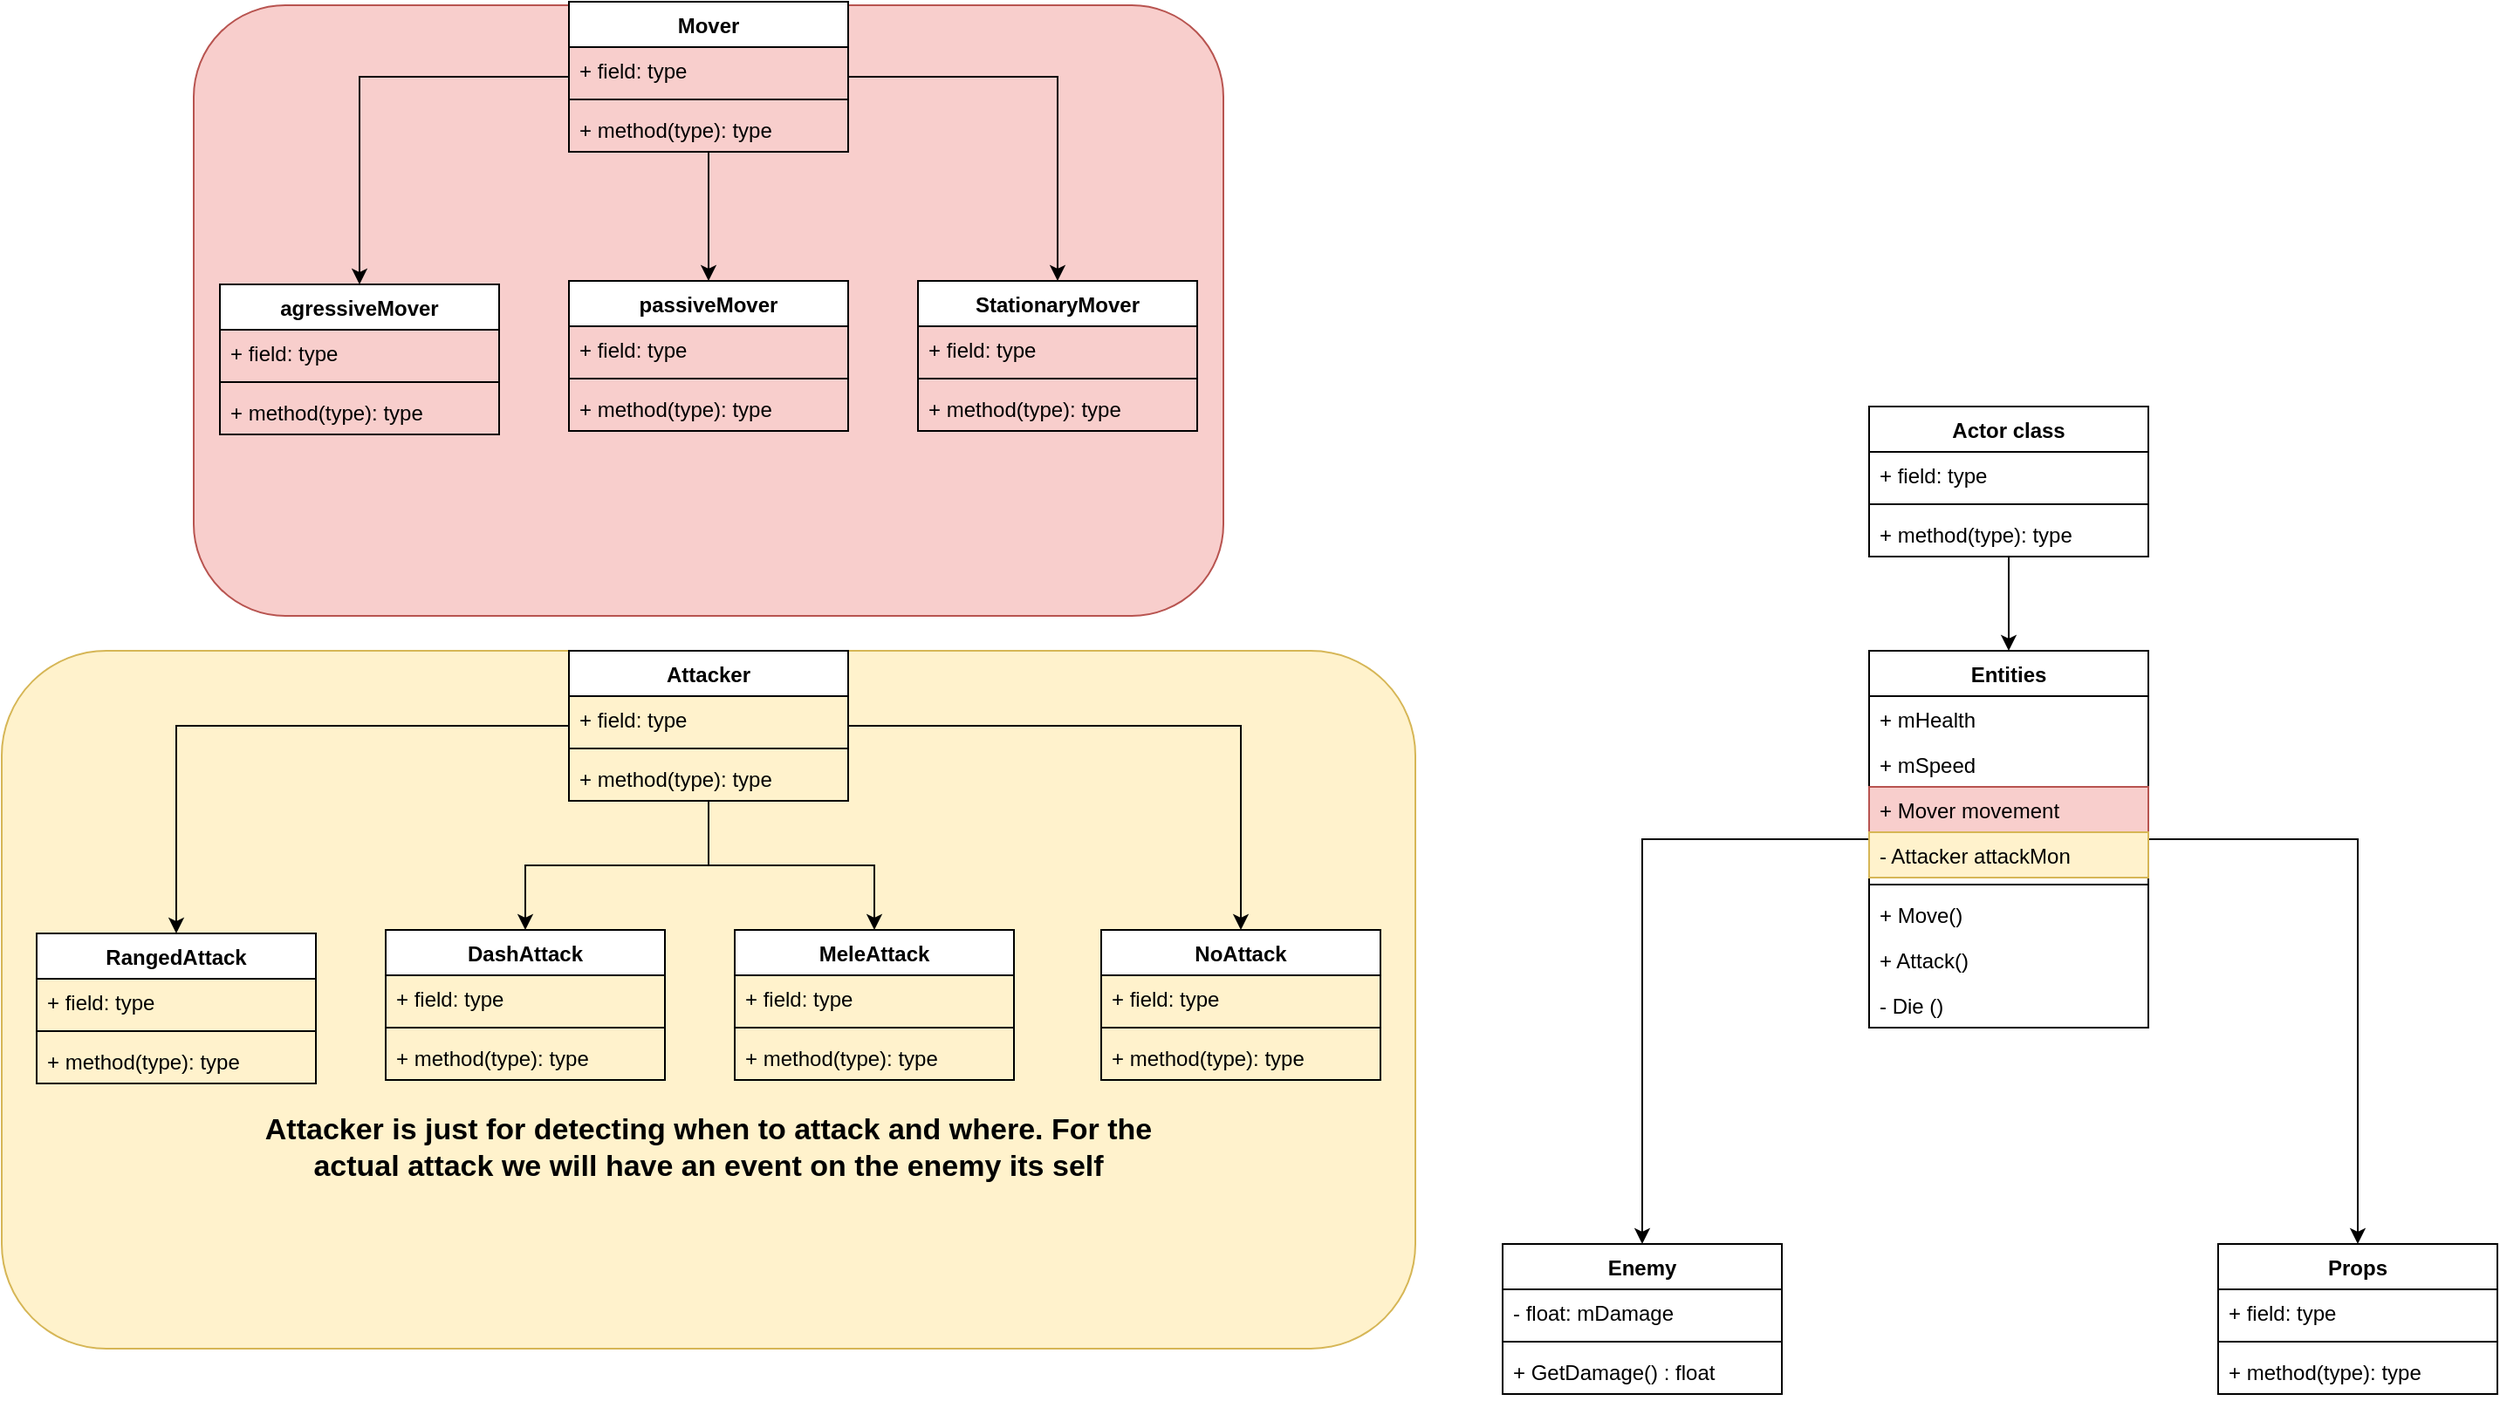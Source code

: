 <mxfile version="20.6.2" type="device"><diagram id="opwUJ6hhT9iII5nP8i8d" name="Page-1"><mxGraphModel dx="2568" dy="962" grid="1" gridSize="10" guides="1" tooltips="1" connect="1" arrows="1" fold="1" page="1" pageScale="1" pageWidth="850" pageHeight="1100" math="0" shadow="0"><root><mxCell id="0"/><mxCell id="1" parent="0"/><mxCell id="Vk1kf5_9z1aJ8_TnA2Q7-79" value="" style="rounded=1;whiteSpace=wrap;html=1;fillColor=#f8cecc;strokeColor=#b85450;" vertex="1" parent="1"><mxGeometry x="-510" y="220" width="590" height="350" as="geometry"/></mxCell><mxCell id="Vk1kf5_9z1aJ8_TnA2Q7-70" value="" style="rounded=1;whiteSpace=wrap;html=1;fillColor=#fff2cc;strokeColor=#d6b656;" vertex="1" parent="1"><mxGeometry x="-620" y="590" width="810" height="400" as="geometry"/></mxCell><mxCell id="Vk1kf5_9z1aJ8_TnA2Q7-1" value="Enemy" style="swimlane;fontStyle=1;align=center;verticalAlign=top;childLayout=stackLayout;horizontal=1;startSize=26;horizontalStack=0;resizeParent=1;resizeParentMax=0;resizeLast=0;collapsible=1;marginBottom=0;" vertex="1" parent="1"><mxGeometry x="240" y="930" width="160" height="86" as="geometry"/></mxCell><mxCell id="Vk1kf5_9z1aJ8_TnA2Q7-2" value="- float: mDamage" style="text;strokeColor=none;fillColor=none;align=left;verticalAlign=top;spacingLeft=4;spacingRight=4;overflow=hidden;rotatable=0;points=[[0,0.5],[1,0.5]];portConstraint=eastwest;" vertex="1" parent="Vk1kf5_9z1aJ8_TnA2Q7-1"><mxGeometry y="26" width="160" height="26" as="geometry"/></mxCell><mxCell id="Vk1kf5_9z1aJ8_TnA2Q7-3" value="" style="line;strokeWidth=1;fillColor=none;align=left;verticalAlign=middle;spacingTop=-1;spacingLeft=3;spacingRight=3;rotatable=0;labelPosition=right;points=[];portConstraint=eastwest;strokeColor=inherit;" vertex="1" parent="Vk1kf5_9z1aJ8_TnA2Q7-1"><mxGeometry y="52" width="160" height="8" as="geometry"/></mxCell><mxCell id="Vk1kf5_9z1aJ8_TnA2Q7-4" value="+ GetDamage() : float" style="text;strokeColor=none;fillColor=none;align=left;verticalAlign=top;spacingLeft=4;spacingRight=4;overflow=hidden;rotatable=0;points=[[0,0.5],[1,0.5]];portConstraint=eastwest;" vertex="1" parent="Vk1kf5_9z1aJ8_TnA2Q7-1"><mxGeometry y="60" width="160" height="26" as="geometry"/></mxCell><mxCell id="Vk1kf5_9z1aJ8_TnA2Q7-13" style="edgeStyle=orthogonalEdgeStyle;rounded=0;orthogonalLoop=1;jettySize=auto;html=1;" edge="1" parent="1" source="Vk1kf5_9z1aJ8_TnA2Q7-5" target="Vk1kf5_9z1aJ8_TnA2Q7-1"><mxGeometry relative="1" as="geometry"/></mxCell><mxCell id="Vk1kf5_9z1aJ8_TnA2Q7-15" style="edgeStyle=orthogonalEdgeStyle;rounded=0;orthogonalLoop=1;jettySize=auto;html=1;" edge="1" parent="1" source="Vk1kf5_9z1aJ8_TnA2Q7-5" target="Vk1kf5_9z1aJ8_TnA2Q7-9"><mxGeometry relative="1" as="geometry"/></mxCell><mxCell id="Vk1kf5_9z1aJ8_TnA2Q7-5" value="Entities" style="swimlane;fontStyle=1;align=center;verticalAlign=top;childLayout=stackLayout;horizontal=1;startSize=26;horizontalStack=0;resizeParent=1;resizeParentMax=0;resizeLast=0;collapsible=1;marginBottom=0;" vertex="1" parent="1"><mxGeometry x="450" y="590" width="160" height="216" as="geometry"/></mxCell><mxCell id="Vk1kf5_9z1aJ8_TnA2Q7-6" value="+ mHealth" style="text;strokeColor=none;fillColor=none;align=left;verticalAlign=top;spacingLeft=4;spacingRight=4;overflow=hidden;rotatable=0;points=[[0,0.5],[1,0.5]];portConstraint=eastwest;" vertex="1" parent="Vk1kf5_9z1aJ8_TnA2Q7-5"><mxGeometry y="26" width="160" height="26" as="geometry"/></mxCell><mxCell id="Vk1kf5_9z1aJ8_TnA2Q7-16" value="+ mSpeed" style="text;strokeColor=none;fillColor=none;align=left;verticalAlign=top;spacingLeft=4;spacingRight=4;overflow=hidden;rotatable=0;points=[[0,0.5],[1,0.5]];portConstraint=eastwest;" vertex="1" parent="Vk1kf5_9z1aJ8_TnA2Q7-5"><mxGeometry y="52" width="160" height="26" as="geometry"/></mxCell><mxCell id="Vk1kf5_9z1aJ8_TnA2Q7-49" value="+ Mover movement" style="text;strokeColor=#b85450;fillColor=#f8cecc;align=left;verticalAlign=top;spacingLeft=4;spacingRight=4;overflow=hidden;rotatable=0;points=[[0,0.5],[1,0.5]];portConstraint=eastwest;" vertex="1" parent="Vk1kf5_9z1aJ8_TnA2Q7-5"><mxGeometry y="78" width="160" height="26" as="geometry"/></mxCell><mxCell id="Vk1kf5_9z1aJ8_TnA2Q7-78" value="- Attacker attackMon" style="text;strokeColor=#d6b656;fillColor=#fff2cc;align=left;verticalAlign=top;spacingLeft=4;spacingRight=4;overflow=hidden;rotatable=0;points=[[0,0.5],[1,0.5]];portConstraint=eastwest;" vertex="1" parent="Vk1kf5_9z1aJ8_TnA2Q7-5"><mxGeometry y="104" width="160" height="26" as="geometry"/></mxCell><mxCell id="Vk1kf5_9z1aJ8_TnA2Q7-7" value="" style="line;strokeWidth=1;fillColor=none;align=left;verticalAlign=middle;spacingTop=-1;spacingLeft=3;spacingRight=3;rotatable=0;labelPosition=right;points=[];portConstraint=eastwest;strokeColor=inherit;" vertex="1" parent="Vk1kf5_9z1aJ8_TnA2Q7-5"><mxGeometry y="130" width="160" height="8" as="geometry"/></mxCell><mxCell id="Vk1kf5_9z1aJ8_TnA2Q7-8" value="+ Move()" style="text;strokeColor=none;fillColor=none;align=left;verticalAlign=top;spacingLeft=4;spacingRight=4;overflow=hidden;rotatable=0;points=[[0,0.5],[1,0.5]];portConstraint=eastwest;" vertex="1" parent="Vk1kf5_9z1aJ8_TnA2Q7-5"><mxGeometry y="138" width="160" height="26" as="geometry"/></mxCell><mxCell id="Vk1kf5_9z1aJ8_TnA2Q7-80" value="+ Attack()" style="text;strokeColor=none;fillColor=none;align=left;verticalAlign=top;spacingLeft=4;spacingRight=4;overflow=hidden;rotatable=0;points=[[0,0.5],[1,0.5]];portConstraint=eastwest;" vertex="1" parent="Vk1kf5_9z1aJ8_TnA2Q7-5"><mxGeometry y="164" width="160" height="26" as="geometry"/></mxCell><mxCell id="Vk1kf5_9z1aJ8_TnA2Q7-82" value="- Die ()" style="text;strokeColor=none;fillColor=none;align=left;verticalAlign=top;spacingLeft=4;spacingRight=4;overflow=hidden;rotatable=0;points=[[0,0.5],[1,0.5]];portConstraint=eastwest;" vertex="1" parent="Vk1kf5_9z1aJ8_TnA2Q7-5"><mxGeometry y="190" width="160" height="26" as="geometry"/></mxCell><mxCell id="Vk1kf5_9z1aJ8_TnA2Q7-9" value="Props" style="swimlane;fontStyle=1;align=center;verticalAlign=top;childLayout=stackLayout;horizontal=1;startSize=26;horizontalStack=0;resizeParent=1;resizeParentMax=0;resizeLast=0;collapsible=1;marginBottom=0;" vertex="1" parent="1"><mxGeometry x="650" y="930" width="160" height="86" as="geometry"/></mxCell><mxCell id="Vk1kf5_9z1aJ8_TnA2Q7-10" value="+ field: type" style="text;strokeColor=none;fillColor=none;align=left;verticalAlign=top;spacingLeft=4;spacingRight=4;overflow=hidden;rotatable=0;points=[[0,0.5],[1,0.5]];portConstraint=eastwest;" vertex="1" parent="Vk1kf5_9z1aJ8_TnA2Q7-9"><mxGeometry y="26" width="160" height="26" as="geometry"/></mxCell><mxCell id="Vk1kf5_9z1aJ8_TnA2Q7-11" value="" style="line;strokeWidth=1;fillColor=none;align=left;verticalAlign=middle;spacingTop=-1;spacingLeft=3;spacingRight=3;rotatable=0;labelPosition=right;points=[];portConstraint=eastwest;strokeColor=inherit;" vertex="1" parent="Vk1kf5_9z1aJ8_TnA2Q7-9"><mxGeometry y="52" width="160" height="8" as="geometry"/></mxCell><mxCell id="Vk1kf5_9z1aJ8_TnA2Q7-12" value="+ method(type): type" style="text;strokeColor=none;fillColor=none;align=left;verticalAlign=top;spacingLeft=4;spacingRight=4;overflow=hidden;rotatable=0;points=[[0,0.5],[1,0.5]];portConstraint=eastwest;" vertex="1" parent="Vk1kf5_9z1aJ8_TnA2Q7-9"><mxGeometry y="60" width="160" height="26" as="geometry"/></mxCell><mxCell id="Vk1kf5_9z1aJ8_TnA2Q7-21" style="edgeStyle=orthogonalEdgeStyle;rounded=0;orthogonalLoop=1;jettySize=auto;html=1;" edge="1" parent="1" source="Vk1kf5_9z1aJ8_TnA2Q7-17" target="Vk1kf5_9z1aJ8_TnA2Q7-5"><mxGeometry relative="1" as="geometry"/></mxCell><mxCell id="Vk1kf5_9z1aJ8_TnA2Q7-17" value="Actor class&#10;" style="swimlane;fontStyle=1;align=center;verticalAlign=top;childLayout=stackLayout;horizontal=1;startSize=26;horizontalStack=0;resizeParent=1;resizeParentMax=0;resizeLast=0;collapsible=1;marginBottom=0;" vertex="1" parent="1"><mxGeometry x="450" y="450" width="160" height="86" as="geometry"/></mxCell><mxCell id="Vk1kf5_9z1aJ8_TnA2Q7-18" value="+ field: type" style="text;strokeColor=none;fillColor=none;align=left;verticalAlign=top;spacingLeft=4;spacingRight=4;overflow=hidden;rotatable=0;points=[[0,0.5],[1,0.5]];portConstraint=eastwest;" vertex="1" parent="Vk1kf5_9z1aJ8_TnA2Q7-17"><mxGeometry y="26" width="160" height="26" as="geometry"/></mxCell><mxCell id="Vk1kf5_9z1aJ8_TnA2Q7-19" value="" style="line;strokeWidth=1;fillColor=none;align=left;verticalAlign=middle;spacingTop=-1;spacingLeft=3;spacingRight=3;rotatable=0;labelPosition=right;points=[];portConstraint=eastwest;strokeColor=inherit;" vertex="1" parent="Vk1kf5_9z1aJ8_TnA2Q7-17"><mxGeometry y="52" width="160" height="8" as="geometry"/></mxCell><mxCell id="Vk1kf5_9z1aJ8_TnA2Q7-20" value="+ method(type): type" style="text;strokeColor=none;fillColor=none;align=left;verticalAlign=top;spacingLeft=4;spacingRight=4;overflow=hidden;rotatable=0;points=[[0,0.5],[1,0.5]];portConstraint=eastwest;" vertex="1" parent="Vk1kf5_9z1aJ8_TnA2Q7-17"><mxGeometry y="60" width="160" height="26" as="geometry"/></mxCell><mxCell id="Vk1kf5_9z1aJ8_TnA2Q7-22" value="agressiveMover" style="swimlane;fontStyle=1;align=center;verticalAlign=top;childLayout=stackLayout;horizontal=1;startSize=26;horizontalStack=0;resizeParent=1;resizeParentMax=0;resizeLast=0;collapsible=1;marginBottom=0;" vertex="1" parent="1"><mxGeometry x="-495" y="380" width="160" height="86" as="geometry"/></mxCell><mxCell id="Vk1kf5_9z1aJ8_TnA2Q7-23" value="+ field: type" style="text;strokeColor=none;fillColor=none;align=left;verticalAlign=top;spacingLeft=4;spacingRight=4;overflow=hidden;rotatable=0;points=[[0,0.5],[1,0.5]];portConstraint=eastwest;" vertex="1" parent="Vk1kf5_9z1aJ8_TnA2Q7-22"><mxGeometry y="26" width="160" height="26" as="geometry"/></mxCell><mxCell id="Vk1kf5_9z1aJ8_TnA2Q7-24" value="" style="line;strokeWidth=1;fillColor=none;align=left;verticalAlign=middle;spacingTop=-1;spacingLeft=3;spacingRight=3;rotatable=0;labelPosition=right;points=[];portConstraint=eastwest;strokeColor=inherit;" vertex="1" parent="Vk1kf5_9z1aJ8_TnA2Q7-22"><mxGeometry y="52" width="160" height="8" as="geometry"/></mxCell><mxCell id="Vk1kf5_9z1aJ8_TnA2Q7-25" value="+ method(type): type" style="text;strokeColor=none;fillColor=none;align=left;verticalAlign=top;spacingLeft=4;spacingRight=4;overflow=hidden;rotatable=0;points=[[0,0.5],[1,0.5]];portConstraint=eastwest;" vertex="1" parent="Vk1kf5_9z1aJ8_TnA2Q7-22"><mxGeometry y="60" width="160" height="26" as="geometry"/></mxCell><mxCell id="Vk1kf5_9z1aJ8_TnA2Q7-26" value="passiveMover" style="swimlane;fontStyle=1;align=center;verticalAlign=top;childLayout=stackLayout;horizontal=1;startSize=26;horizontalStack=0;resizeParent=1;resizeParentMax=0;resizeLast=0;collapsible=1;marginBottom=0;" vertex="1" parent="1"><mxGeometry x="-295" y="378" width="160" height="86" as="geometry"/></mxCell><mxCell id="Vk1kf5_9z1aJ8_TnA2Q7-27" value="+ field: type" style="text;strokeColor=none;fillColor=none;align=left;verticalAlign=top;spacingLeft=4;spacingRight=4;overflow=hidden;rotatable=0;points=[[0,0.5],[1,0.5]];portConstraint=eastwest;" vertex="1" parent="Vk1kf5_9z1aJ8_TnA2Q7-26"><mxGeometry y="26" width="160" height="26" as="geometry"/></mxCell><mxCell id="Vk1kf5_9z1aJ8_TnA2Q7-28" value="" style="line;strokeWidth=1;fillColor=none;align=left;verticalAlign=middle;spacingTop=-1;spacingLeft=3;spacingRight=3;rotatable=0;labelPosition=right;points=[];portConstraint=eastwest;strokeColor=inherit;" vertex="1" parent="Vk1kf5_9z1aJ8_TnA2Q7-26"><mxGeometry y="52" width="160" height="8" as="geometry"/></mxCell><mxCell id="Vk1kf5_9z1aJ8_TnA2Q7-29" value="+ method(type): type" style="text;strokeColor=none;fillColor=none;align=left;verticalAlign=top;spacingLeft=4;spacingRight=4;overflow=hidden;rotatable=0;points=[[0,0.5],[1,0.5]];portConstraint=eastwest;" vertex="1" parent="Vk1kf5_9z1aJ8_TnA2Q7-26"><mxGeometry y="60" width="160" height="26" as="geometry"/></mxCell><mxCell id="Vk1kf5_9z1aJ8_TnA2Q7-30" value="StationaryMover" style="swimlane;fontStyle=1;align=center;verticalAlign=top;childLayout=stackLayout;horizontal=1;startSize=26;horizontalStack=0;resizeParent=1;resizeParentMax=0;resizeLast=0;collapsible=1;marginBottom=0;" vertex="1" parent="1"><mxGeometry x="-95" y="378" width="160" height="86" as="geometry"/></mxCell><mxCell id="Vk1kf5_9z1aJ8_TnA2Q7-31" value="+ field: type" style="text;strokeColor=none;fillColor=none;align=left;verticalAlign=top;spacingLeft=4;spacingRight=4;overflow=hidden;rotatable=0;points=[[0,0.5],[1,0.5]];portConstraint=eastwest;" vertex="1" parent="Vk1kf5_9z1aJ8_TnA2Q7-30"><mxGeometry y="26" width="160" height="26" as="geometry"/></mxCell><mxCell id="Vk1kf5_9z1aJ8_TnA2Q7-32" value="" style="line;strokeWidth=1;fillColor=none;align=left;verticalAlign=middle;spacingTop=-1;spacingLeft=3;spacingRight=3;rotatable=0;labelPosition=right;points=[];portConstraint=eastwest;strokeColor=inherit;" vertex="1" parent="Vk1kf5_9z1aJ8_TnA2Q7-30"><mxGeometry y="52" width="160" height="8" as="geometry"/></mxCell><mxCell id="Vk1kf5_9z1aJ8_TnA2Q7-33" value="+ method(type): type" style="text;strokeColor=none;fillColor=none;align=left;verticalAlign=top;spacingLeft=4;spacingRight=4;overflow=hidden;rotatable=0;points=[[0,0.5],[1,0.5]];portConstraint=eastwest;" vertex="1" parent="Vk1kf5_9z1aJ8_TnA2Q7-30"><mxGeometry y="60" width="160" height="26" as="geometry"/></mxCell><mxCell id="Vk1kf5_9z1aJ8_TnA2Q7-46" style="edgeStyle=orthogonalEdgeStyle;rounded=0;orthogonalLoop=1;jettySize=auto;html=1;" edge="1" parent="1" source="Vk1kf5_9z1aJ8_TnA2Q7-42" target="Vk1kf5_9z1aJ8_TnA2Q7-22"><mxGeometry relative="1" as="geometry"/></mxCell><mxCell id="Vk1kf5_9z1aJ8_TnA2Q7-47" style="edgeStyle=orthogonalEdgeStyle;rounded=0;orthogonalLoop=1;jettySize=auto;html=1;" edge="1" parent="1" source="Vk1kf5_9z1aJ8_TnA2Q7-42" target="Vk1kf5_9z1aJ8_TnA2Q7-26"><mxGeometry relative="1" as="geometry"/></mxCell><mxCell id="Vk1kf5_9z1aJ8_TnA2Q7-48" style="edgeStyle=orthogonalEdgeStyle;rounded=0;orthogonalLoop=1;jettySize=auto;html=1;" edge="1" parent="1" source="Vk1kf5_9z1aJ8_TnA2Q7-42" target="Vk1kf5_9z1aJ8_TnA2Q7-30"><mxGeometry relative="1" as="geometry"/></mxCell><mxCell id="Vk1kf5_9z1aJ8_TnA2Q7-42" value="Mover" style="swimlane;fontStyle=1;align=center;verticalAlign=top;childLayout=stackLayout;horizontal=1;startSize=26;horizontalStack=0;resizeParent=1;resizeParentMax=0;resizeLast=0;collapsible=1;marginBottom=0;" vertex="1" parent="1"><mxGeometry x="-295" y="218" width="160" height="86" as="geometry"/></mxCell><mxCell id="Vk1kf5_9z1aJ8_TnA2Q7-43" value="+ field: type" style="text;strokeColor=none;fillColor=none;align=left;verticalAlign=top;spacingLeft=4;spacingRight=4;overflow=hidden;rotatable=0;points=[[0,0.5],[1,0.5]];portConstraint=eastwest;" vertex="1" parent="Vk1kf5_9z1aJ8_TnA2Q7-42"><mxGeometry y="26" width="160" height="26" as="geometry"/></mxCell><mxCell id="Vk1kf5_9z1aJ8_TnA2Q7-44" value="" style="line;strokeWidth=1;fillColor=none;align=left;verticalAlign=middle;spacingTop=-1;spacingLeft=3;spacingRight=3;rotatable=0;labelPosition=right;points=[];portConstraint=eastwest;strokeColor=inherit;" vertex="1" parent="Vk1kf5_9z1aJ8_TnA2Q7-42"><mxGeometry y="52" width="160" height="8" as="geometry"/></mxCell><mxCell id="Vk1kf5_9z1aJ8_TnA2Q7-45" value="+ method(type): type" style="text;strokeColor=none;fillColor=none;align=left;verticalAlign=top;spacingLeft=4;spacingRight=4;overflow=hidden;rotatable=0;points=[[0,0.5],[1,0.5]];portConstraint=eastwest;" vertex="1" parent="Vk1kf5_9z1aJ8_TnA2Q7-42"><mxGeometry y="60" width="160" height="26" as="geometry"/></mxCell><mxCell id="Vk1kf5_9z1aJ8_TnA2Q7-50" value="RangedAttack" style="swimlane;fontStyle=1;align=center;verticalAlign=top;childLayout=stackLayout;horizontal=1;startSize=26;horizontalStack=0;resizeParent=1;resizeParentMax=0;resizeLast=0;collapsible=1;marginBottom=0;" vertex="1" parent="1"><mxGeometry x="-600" y="752" width="160" height="86" as="geometry"/></mxCell><mxCell id="Vk1kf5_9z1aJ8_TnA2Q7-51" value="+ field: type" style="text;strokeColor=none;fillColor=none;align=left;verticalAlign=top;spacingLeft=4;spacingRight=4;overflow=hidden;rotatable=0;points=[[0,0.5],[1,0.5]];portConstraint=eastwest;" vertex="1" parent="Vk1kf5_9z1aJ8_TnA2Q7-50"><mxGeometry y="26" width="160" height="26" as="geometry"/></mxCell><mxCell id="Vk1kf5_9z1aJ8_TnA2Q7-52" value="" style="line;strokeWidth=1;fillColor=none;align=left;verticalAlign=middle;spacingTop=-1;spacingLeft=3;spacingRight=3;rotatable=0;labelPosition=right;points=[];portConstraint=eastwest;strokeColor=inherit;" vertex="1" parent="Vk1kf5_9z1aJ8_TnA2Q7-50"><mxGeometry y="52" width="160" height="8" as="geometry"/></mxCell><mxCell id="Vk1kf5_9z1aJ8_TnA2Q7-53" value="+ method(type): type" style="text;strokeColor=none;fillColor=none;align=left;verticalAlign=top;spacingLeft=4;spacingRight=4;overflow=hidden;rotatable=0;points=[[0,0.5],[1,0.5]];portConstraint=eastwest;" vertex="1" parent="Vk1kf5_9z1aJ8_TnA2Q7-50"><mxGeometry y="60" width="160" height="26" as="geometry"/></mxCell><mxCell id="Vk1kf5_9z1aJ8_TnA2Q7-54" value="DashAttack" style="swimlane;fontStyle=1;align=center;verticalAlign=top;childLayout=stackLayout;horizontal=1;startSize=26;horizontalStack=0;resizeParent=1;resizeParentMax=0;resizeLast=0;collapsible=1;marginBottom=0;" vertex="1" parent="1"><mxGeometry x="-400" y="750" width="160" height="86" as="geometry"/></mxCell><mxCell id="Vk1kf5_9z1aJ8_TnA2Q7-55" value="+ field: type" style="text;strokeColor=none;fillColor=none;align=left;verticalAlign=top;spacingLeft=4;spacingRight=4;overflow=hidden;rotatable=0;points=[[0,0.5],[1,0.5]];portConstraint=eastwest;" vertex="1" parent="Vk1kf5_9z1aJ8_TnA2Q7-54"><mxGeometry y="26" width="160" height="26" as="geometry"/></mxCell><mxCell id="Vk1kf5_9z1aJ8_TnA2Q7-56" value="" style="line;strokeWidth=1;fillColor=none;align=left;verticalAlign=middle;spacingTop=-1;spacingLeft=3;spacingRight=3;rotatable=0;labelPosition=right;points=[];portConstraint=eastwest;strokeColor=inherit;" vertex="1" parent="Vk1kf5_9z1aJ8_TnA2Q7-54"><mxGeometry y="52" width="160" height="8" as="geometry"/></mxCell><mxCell id="Vk1kf5_9z1aJ8_TnA2Q7-57" value="+ method(type): type" style="text;strokeColor=none;fillColor=none;align=left;verticalAlign=top;spacingLeft=4;spacingRight=4;overflow=hidden;rotatable=0;points=[[0,0.5],[1,0.5]];portConstraint=eastwest;" vertex="1" parent="Vk1kf5_9z1aJ8_TnA2Q7-54"><mxGeometry y="60" width="160" height="26" as="geometry"/></mxCell><mxCell id="Vk1kf5_9z1aJ8_TnA2Q7-58" value="MeleAttack" style="swimlane;fontStyle=1;align=center;verticalAlign=top;childLayout=stackLayout;horizontal=1;startSize=26;horizontalStack=0;resizeParent=1;resizeParentMax=0;resizeLast=0;collapsible=1;marginBottom=0;" vertex="1" parent="1"><mxGeometry x="-200" y="750" width="160" height="86" as="geometry"/></mxCell><mxCell id="Vk1kf5_9z1aJ8_TnA2Q7-59" value="+ field: type" style="text;strokeColor=none;fillColor=none;align=left;verticalAlign=top;spacingLeft=4;spacingRight=4;overflow=hidden;rotatable=0;points=[[0,0.5],[1,0.5]];portConstraint=eastwest;" vertex="1" parent="Vk1kf5_9z1aJ8_TnA2Q7-58"><mxGeometry y="26" width="160" height="26" as="geometry"/></mxCell><mxCell id="Vk1kf5_9z1aJ8_TnA2Q7-60" value="" style="line;strokeWidth=1;fillColor=none;align=left;verticalAlign=middle;spacingTop=-1;spacingLeft=3;spacingRight=3;rotatable=0;labelPosition=right;points=[];portConstraint=eastwest;strokeColor=inherit;" vertex="1" parent="Vk1kf5_9z1aJ8_TnA2Q7-58"><mxGeometry y="52" width="160" height="8" as="geometry"/></mxCell><mxCell id="Vk1kf5_9z1aJ8_TnA2Q7-61" value="+ method(type): type" style="text;strokeColor=none;fillColor=none;align=left;verticalAlign=top;spacingLeft=4;spacingRight=4;overflow=hidden;rotatable=0;points=[[0,0.5],[1,0.5]];portConstraint=eastwest;" vertex="1" parent="Vk1kf5_9z1aJ8_TnA2Q7-58"><mxGeometry y="60" width="160" height="26" as="geometry"/></mxCell><mxCell id="Vk1kf5_9z1aJ8_TnA2Q7-62" style="edgeStyle=orthogonalEdgeStyle;rounded=0;orthogonalLoop=1;jettySize=auto;html=1;" edge="1" parent="1" source="Vk1kf5_9z1aJ8_TnA2Q7-65" target="Vk1kf5_9z1aJ8_TnA2Q7-50"><mxGeometry relative="1" as="geometry"/></mxCell><mxCell id="Vk1kf5_9z1aJ8_TnA2Q7-63" style="edgeStyle=orthogonalEdgeStyle;rounded=0;orthogonalLoop=1;jettySize=auto;html=1;" edge="1" parent="1" source="Vk1kf5_9z1aJ8_TnA2Q7-65" target="Vk1kf5_9z1aJ8_TnA2Q7-54"><mxGeometry relative="1" as="geometry"/></mxCell><mxCell id="Vk1kf5_9z1aJ8_TnA2Q7-64" style="edgeStyle=orthogonalEdgeStyle;rounded=0;orthogonalLoop=1;jettySize=auto;html=1;" edge="1" parent="1" source="Vk1kf5_9z1aJ8_TnA2Q7-65" target="Vk1kf5_9z1aJ8_TnA2Q7-58"><mxGeometry relative="1" as="geometry"/></mxCell><mxCell id="Vk1kf5_9z1aJ8_TnA2Q7-76" style="edgeStyle=orthogonalEdgeStyle;rounded=0;orthogonalLoop=1;jettySize=auto;html=1;" edge="1" parent="1" source="Vk1kf5_9z1aJ8_TnA2Q7-65" target="Vk1kf5_9z1aJ8_TnA2Q7-72"><mxGeometry relative="1" as="geometry"/></mxCell><mxCell id="Vk1kf5_9z1aJ8_TnA2Q7-65" value="Attacker" style="swimlane;fontStyle=1;align=center;verticalAlign=top;childLayout=stackLayout;horizontal=1;startSize=26;horizontalStack=0;resizeParent=1;resizeParentMax=0;resizeLast=0;collapsible=1;marginBottom=0;" vertex="1" parent="1"><mxGeometry x="-295" y="590" width="160" height="86" as="geometry"/></mxCell><mxCell id="Vk1kf5_9z1aJ8_TnA2Q7-66" value="+ field: type" style="text;strokeColor=none;fillColor=none;align=left;verticalAlign=top;spacingLeft=4;spacingRight=4;overflow=hidden;rotatable=0;points=[[0,0.5],[1,0.5]];portConstraint=eastwest;" vertex="1" parent="Vk1kf5_9z1aJ8_TnA2Q7-65"><mxGeometry y="26" width="160" height="26" as="geometry"/></mxCell><mxCell id="Vk1kf5_9z1aJ8_TnA2Q7-67" value="" style="line;strokeWidth=1;fillColor=none;align=left;verticalAlign=middle;spacingTop=-1;spacingLeft=3;spacingRight=3;rotatable=0;labelPosition=right;points=[];portConstraint=eastwest;strokeColor=inherit;" vertex="1" parent="Vk1kf5_9z1aJ8_TnA2Q7-65"><mxGeometry y="52" width="160" height="8" as="geometry"/></mxCell><mxCell id="Vk1kf5_9z1aJ8_TnA2Q7-68" value="+ method(type): type" style="text;strokeColor=none;fillColor=none;align=left;verticalAlign=top;spacingLeft=4;spacingRight=4;overflow=hidden;rotatable=0;points=[[0,0.5],[1,0.5]];portConstraint=eastwest;" vertex="1" parent="Vk1kf5_9z1aJ8_TnA2Q7-65"><mxGeometry y="60" width="160" height="26" as="geometry"/></mxCell><mxCell id="Vk1kf5_9z1aJ8_TnA2Q7-71" value="&lt;b&gt;&lt;font style=&quot;font-size: 17px;&quot;&gt;Attacker is just for detecting when to attack and where. For the actual attack we will have an event on the enemy its self&lt;/font&gt;&lt;/b&gt;" style="text;html=1;strokeColor=none;fillColor=none;align=center;verticalAlign=middle;whiteSpace=wrap;rounded=0;" vertex="1" parent="1"><mxGeometry x="-490" y="860" width="550" height="30" as="geometry"/></mxCell><mxCell id="Vk1kf5_9z1aJ8_TnA2Q7-72" value="NoAttack" style="swimlane;fontStyle=1;align=center;verticalAlign=top;childLayout=stackLayout;horizontal=1;startSize=26;horizontalStack=0;resizeParent=1;resizeParentMax=0;resizeLast=0;collapsible=1;marginBottom=0;" vertex="1" parent="1"><mxGeometry x="10" y="750" width="160" height="86" as="geometry"/></mxCell><mxCell id="Vk1kf5_9z1aJ8_TnA2Q7-73" value="+ field: type" style="text;strokeColor=none;fillColor=none;align=left;verticalAlign=top;spacingLeft=4;spacingRight=4;overflow=hidden;rotatable=0;points=[[0,0.5],[1,0.5]];portConstraint=eastwest;" vertex="1" parent="Vk1kf5_9z1aJ8_TnA2Q7-72"><mxGeometry y="26" width="160" height="26" as="geometry"/></mxCell><mxCell id="Vk1kf5_9z1aJ8_TnA2Q7-74" value="" style="line;strokeWidth=1;fillColor=none;align=left;verticalAlign=middle;spacingTop=-1;spacingLeft=3;spacingRight=3;rotatable=0;labelPosition=right;points=[];portConstraint=eastwest;strokeColor=inherit;" vertex="1" parent="Vk1kf5_9z1aJ8_TnA2Q7-72"><mxGeometry y="52" width="160" height="8" as="geometry"/></mxCell><mxCell id="Vk1kf5_9z1aJ8_TnA2Q7-75" value="+ method(type): type" style="text;strokeColor=none;fillColor=none;align=left;verticalAlign=top;spacingLeft=4;spacingRight=4;overflow=hidden;rotatable=0;points=[[0,0.5],[1,0.5]];portConstraint=eastwest;" vertex="1" parent="Vk1kf5_9z1aJ8_TnA2Q7-72"><mxGeometry y="60" width="160" height="26" as="geometry"/></mxCell></root></mxGraphModel></diagram></mxfile>